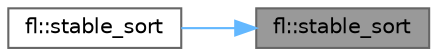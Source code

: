 digraph "fl::stable_sort"
{
 // INTERACTIVE_SVG=YES
 // LATEX_PDF_SIZE
  bgcolor="transparent";
  edge [fontname=Helvetica,fontsize=10,labelfontname=Helvetica,labelfontsize=10];
  node [fontname=Helvetica,fontsize=10,shape=box,height=0.2,width=0.4];
  rankdir="RL";
  Node1 [id="Node000001",label="fl::stable_sort",height=0.2,width=0.4,color="gray40", fillcolor="grey60", style="filled", fontcolor="black",tooltip=" "];
  Node1 -> Node2 [id="edge1_Node000001_Node000002",dir="back",color="steelblue1",style="solid",tooltip=" "];
  Node2 [id="Node000002",label="fl::stable_sort",height=0.2,width=0.4,color="grey40", fillcolor="white", style="filled",URL="$d4/d36/namespacefl_a81905e029ac612690a69f2cf9c02f9a1.html#a81905e029ac612690a69f2cf9c02f9a1",tooltip=" "];
}
